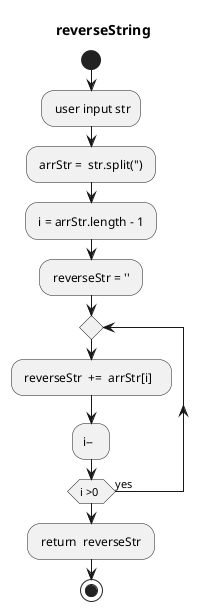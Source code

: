 
@startuml.
title reverseString
start
: user input str;
: arrStr =  str.split('') ;
: i = arrStr.length - 1 ;
: reverseStr = '' ; 
repeat
 : reverseStr  +=  arrStr[i]   ;  
  :i--  ; 
repeat while (i >0 ) is (yes)
: return  reverseStr ; 
stop
@enduml